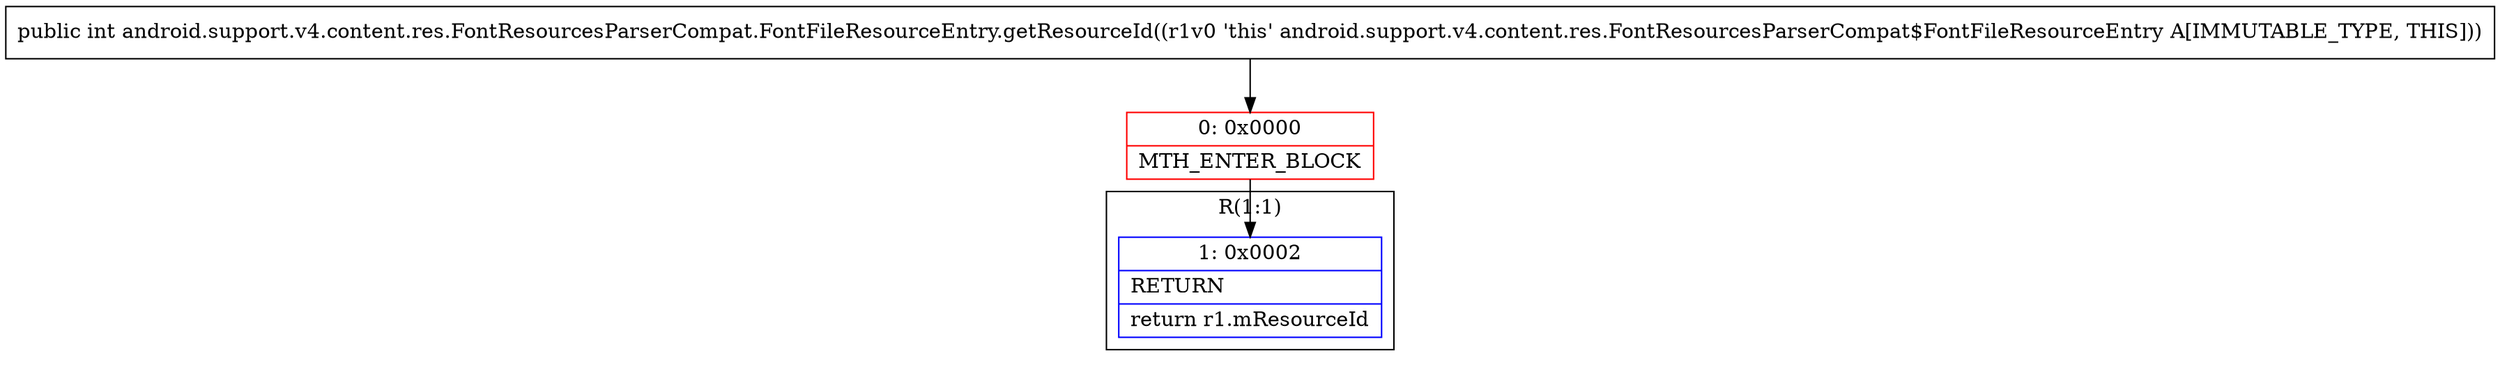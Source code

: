 digraph "CFG forandroid.support.v4.content.res.FontResourcesParserCompat.FontFileResourceEntry.getResourceId()I" {
subgraph cluster_Region_1039739336 {
label = "R(1:1)";
node [shape=record,color=blue];
Node_1 [shape=record,label="{1\:\ 0x0002|RETURN\l|return r1.mResourceId\l}"];
}
Node_0 [shape=record,color=red,label="{0\:\ 0x0000|MTH_ENTER_BLOCK\l}"];
MethodNode[shape=record,label="{public int android.support.v4.content.res.FontResourcesParserCompat.FontFileResourceEntry.getResourceId((r1v0 'this' android.support.v4.content.res.FontResourcesParserCompat$FontFileResourceEntry A[IMMUTABLE_TYPE, THIS])) }"];
MethodNode -> Node_0;
Node_0 -> Node_1;
}

